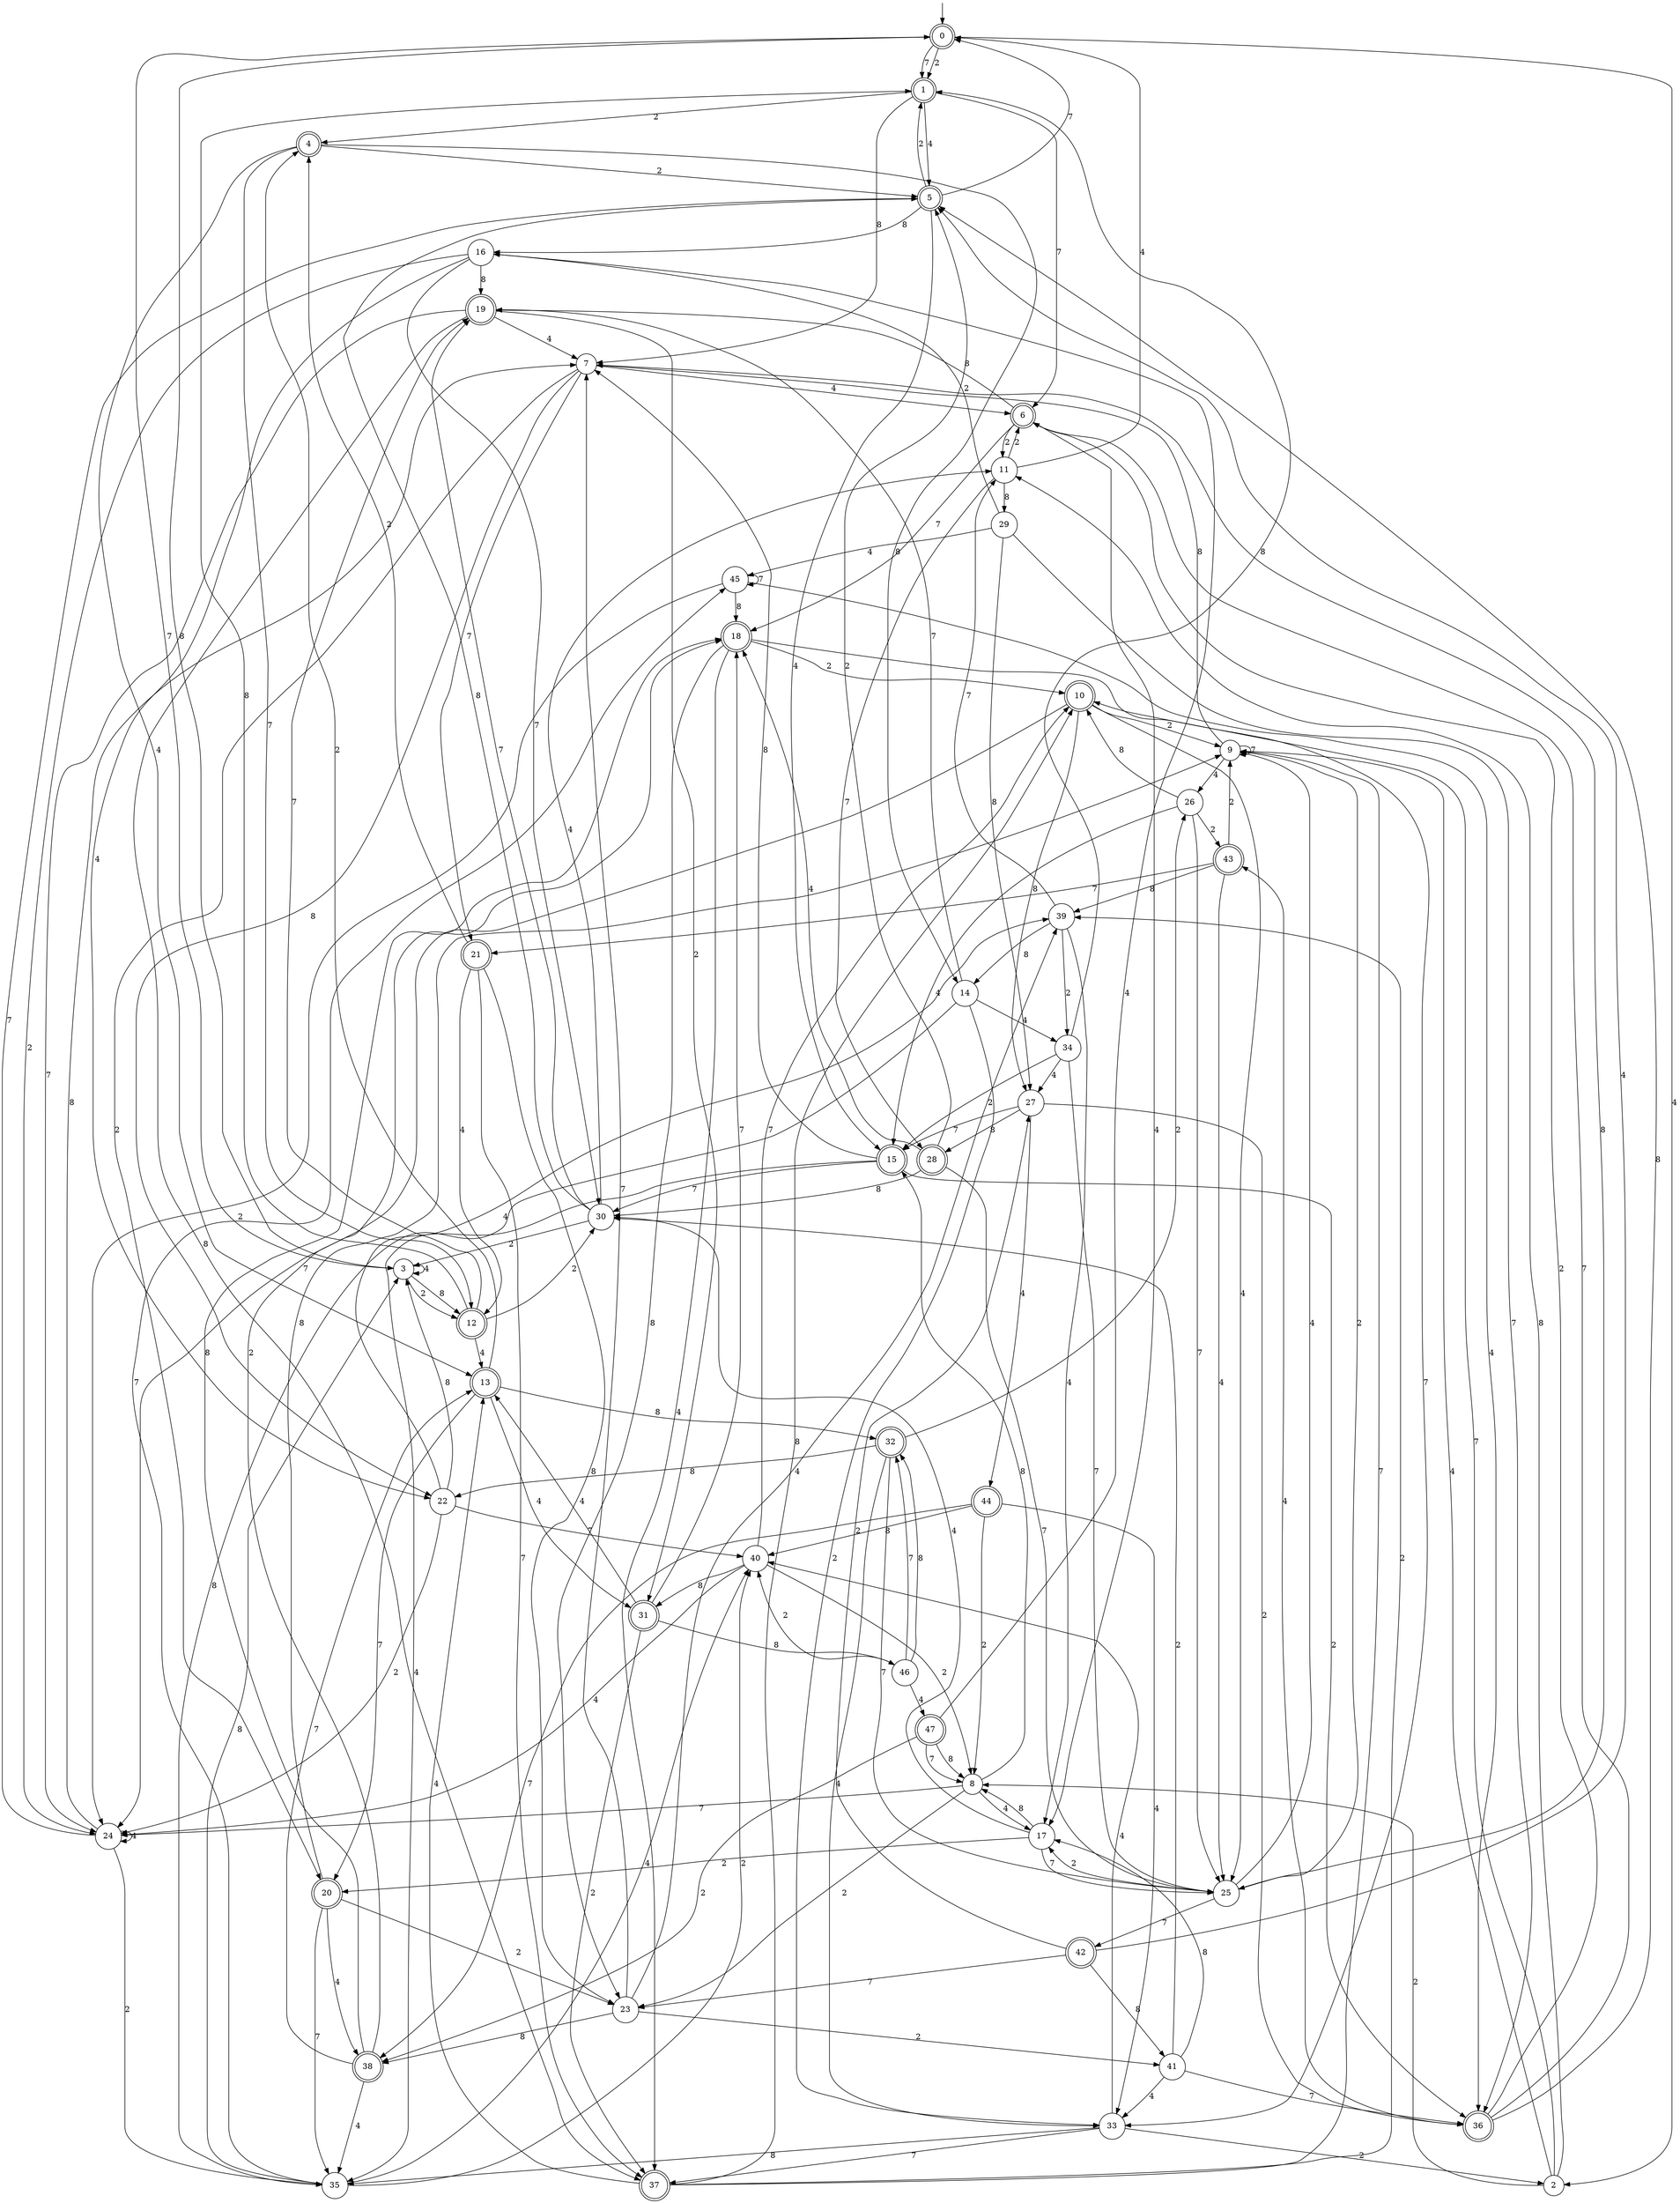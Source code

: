 digraph g {

	s0 [shape="doublecircle" label="0"];
	s1 [shape="doublecircle" label="1"];
	s2 [shape="circle" label="2"];
	s3 [shape="circle" label="3"];
	s4 [shape="doublecircle" label="4"];
	s5 [shape="doublecircle" label="5"];
	s6 [shape="doublecircle" label="6"];
	s7 [shape="circle" label="7"];
	s8 [shape="circle" label="8"];
	s9 [shape="circle" label="9"];
	s10 [shape="doublecircle" label="10"];
	s11 [shape="circle" label="11"];
	s12 [shape="doublecircle" label="12"];
	s13 [shape="doublecircle" label="13"];
	s14 [shape="circle" label="14"];
	s15 [shape="doublecircle" label="15"];
	s16 [shape="circle" label="16"];
	s17 [shape="circle" label="17"];
	s18 [shape="doublecircle" label="18"];
	s19 [shape="doublecircle" label="19"];
	s20 [shape="doublecircle" label="20"];
	s21 [shape="doublecircle" label="21"];
	s22 [shape="circle" label="22"];
	s23 [shape="circle" label="23"];
	s24 [shape="circle" label="24"];
	s25 [shape="circle" label="25"];
	s26 [shape="circle" label="26"];
	s27 [shape="circle" label="27"];
	s28 [shape="doublecircle" label="28"];
	s29 [shape="circle" label="29"];
	s30 [shape="circle" label="30"];
	s31 [shape="doublecircle" label="31"];
	s32 [shape="doublecircle" label="32"];
	s33 [shape="circle" label="33"];
	s34 [shape="circle" label="34"];
	s35 [shape="circle" label="35"];
	s36 [shape="doublecircle" label="36"];
	s37 [shape="doublecircle" label="37"];
	s38 [shape="doublecircle" label="38"];
	s39 [shape="circle" label="39"];
	s40 [shape="circle" label="40"];
	s41 [shape="circle" label="41"];
	s42 [shape="doublecircle" label="42"];
	s43 [shape="doublecircle" label="43"];
	s44 [shape="doublecircle" label="44"];
	s45 [shape="circle" label="45"];
	s46 [shape="circle" label="46"];
	s47 [shape="doublecircle" label="47"];
	s0 -> s1 [label="2"];
	s0 -> s2 [label="4"];
	s0 -> s1 [label="7"];
	s0 -> s3 [label="8"];
	s1 -> s4 [label="2"];
	s1 -> s5 [label="4"];
	s1 -> s6 [label="7"];
	s1 -> s7 [label="8"];
	s2 -> s8 [label="2"];
	s2 -> s9 [label="4"];
	s2 -> s10 [label="7"];
	s2 -> s11 [label="8"];
	s3 -> s12 [label="2"];
	s3 -> s3 [label="4"];
	s3 -> s0 [label="7"];
	s3 -> s12 [label="8"];
	s4 -> s5 [label="2"];
	s4 -> s13 [label="4"];
	s4 -> s12 [label="7"];
	s4 -> s14 [label="8"];
	s5 -> s1 [label="2"];
	s5 -> s15 [label="4"];
	s5 -> s0 [label="7"];
	s5 -> s16 [label="8"];
	s6 -> s11 [label="2"];
	s6 -> s17 [label="4"];
	s6 -> s18 [label="7"];
	s6 -> s19 [label="8"];
	s7 -> s20 [label="2"];
	s7 -> s6 [label="4"];
	s7 -> s21 [label="7"];
	s7 -> s22 [label="8"];
	s8 -> s23 [label="2"];
	s8 -> s17 [label="4"];
	s8 -> s24 [label="7"];
	s8 -> s15 [label="8"];
	s9 -> s25 [label="2"];
	s9 -> s26 [label="4"];
	s9 -> s9 [label="7"];
	s9 -> s7 [label="8"];
	s10 -> s9 [label="2"];
	s10 -> s25 [label="4"];
	s10 -> s24 [label="7"];
	s10 -> s27 [label="8"];
	s11 -> s6 [label="2"];
	s11 -> s0 [label="4"];
	s11 -> s28 [label="7"];
	s11 -> s29 [label="8"];
	s12 -> s30 [label="2"];
	s12 -> s13 [label="4"];
	s12 -> s19 [label="7"];
	s12 -> s1 [label="8"];
	s13 -> s4 [label="2"];
	s13 -> s31 [label="4"];
	s13 -> s20 [label="7"];
	s13 -> s32 [label="8"];
	s14 -> s33 [label="2"];
	s14 -> s34 [label="4"];
	s14 -> s19 [label="7"];
	s14 -> s35 [label="8"];
	s15 -> s36 [label="2"];
	s15 -> s35 [label="4"];
	s15 -> s30 [label="7"];
	s15 -> s7 [label="8"];
	s16 -> s24 [label="2"];
	s16 -> s22 [label="4"];
	s16 -> s30 [label="7"];
	s16 -> s19 [label="8"];
	s17 -> s20 [label="2"];
	s17 -> s30 [label="4"];
	s17 -> s25 [label="7"];
	s17 -> s8 [label="8"];
	s18 -> s10 [label="2"];
	s18 -> s37 [label="4"];
	s18 -> s33 [label="7"];
	s18 -> s23 [label="8"];
	s19 -> s31 [label="2"];
	s19 -> s7 [label="4"];
	s19 -> s24 [label="7"];
	s19 -> s37 [label="8"];
	s20 -> s23 [label="2"];
	s20 -> s38 [label="4"];
	s20 -> s35 [label="7"];
	s20 -> s9 [label="8"];
	s21 -> s4 [label="2"];
	s21 -> s12 [label="4"];
	s21 -> s37 [label="7"];
	s21 -> s23 [label="8"];
	s22 -> s24 [label="2"];
	s22 -> s39 [label="4"];
	s22 -> s40 [label="7"];
	s22 -> s3 [label="8"];
	s23 -> s41 [label="2"];
	s23 -> s39 [label="4"];
	s23 -> s7 [label="7"];
	s23 -> s38 [label="8"];
	s24 -> s35 [label="2"];
	s24 -> s24 [label="4"];
	s24 -> s5 [label="7"];
	s24 -> s7 [label="8"];
	s25 -> s17 [label="2"];
	s25 -> s9 [label="4"];
	s25 -> s42 [label="7"];
	s25 -> s7 [label="8"];
	s26 -> s43 [label="2"];
	s26 -> s15 [label="4"];
	s26 -> s25 [label="7"];
	s26 -> s10 [label="8"];
	s27 -> s36 [label="2"];
	s27 -> s44 [label="4"];
	s27 -> s15 [label="7"];
	s27 -> s28 [label="8"];
	s28 -> s5 [label="2"];
	s28 -> s18 [label="4"];
	s28 -> s25 [label="7"];
	s28 -> s30 [label="8"];
	s29 -> s16 [label="2"];
	s29 -> s45 [label="4"];
	s29 -> s36 [label="7"];
	s29 -> s27 [label="8"];
	s30 -> s3 [label="2"];
	s30 -> s11 [label="4"];
	s30 -> s19 [label="7"];
	s30 -> s5 [label="8"];
	s31 -> s37 [label="2"];
	s31 -> s13 [label="4"];
	s31 -> s18 [label="7"];
	s31 -> s46 [label="8"];
	s32 -> s26 [label="2"];
	s32 -> s33 [label="4"];
	s32 -> s25 [label="7"];
	s32 -> s22 [label="8"];
	s33 -> s2 [label="2"];
	s33 -> s40 [label="4"];
	s33 -> s37 [label="7"];
	s33 -> s35 [label="8"];
	s34 -> s15 [label="2"];
	s34 -> s27 [label="4"];
	s34 -> s25 [label="7"];
	s34 -> s1 [label="8"];
	s35 -> s40 [label="2"];
	s35 -> s40 [label="4"];
	s35 -> s45 [label="7"];
	s35 -> s3 [label="8"];
	s36 -> s6 [label="2"];
	s36 -> s43 [label="4"];
	s36 -> s6 [label="7"];
	s36 -> s5 [label="8"];
	s37 -> s39 [label="2"];
	s37 -> s13 [label="4"];
	s37 -> s9 [label="7"];
	s37 -> s10 [label="8"];
	s38 -> s18 [label="2"];
	s38 -> s35 [label="4"];
	s38 -> s13 [label="7"];
	s38 -> s18 [label="8"];
	s39 -> s34 [label="2"];
	s39 -> s17 [label="4"];
	s39 -> s11 [label="7"];
	s39 -> s14 [label="8"];
	s40 -> s8 [label="2"];
	s40 -> s24 [label="4"];
	s40 -> s10 [label="7"];
	s40 -> s31 [label="8"];
	s41 -> s30 [label="2"];
	s41 -> s33 [label="4"];
	s41 -> s36 [label="7"];
	s41 -> s17 [label="8"];
	s42 -> s27 [label="2"];
	s42 -> s5 [label="4"];
	s42 -> s23 [label="7"];
	s42 -> s41 [label="8"];
	s43 -> s9 [label="2"];
	s43 -> s25 [label="4"];
	s43 -> s21 [label="7"];
	s43 -> s39 [label="8"];
	s44 -> s8 [label="2"];
	s44 -> s33 [label="4"];
	s44 -> s38 [label="7"];
	s44 -> s40 [label="8"];
	s45 -> s24 [label="2"];
	s45 -> s36 [label="4"];
	s45 -> s45 [label="7"];
	s45 -> s18 [label="8"];
	s46 -> s40 [label="2"];
	s46 -> s47 [label="4"];
	s46 -> s32 [label="7"];
	s46 -> s32 [label="8"];
	s47 -> s38 [label="2"];
	s47 -> s16 [label="4"];
	s47 -> s8 [label="7"];
	s47 -> s8 [label="8"];

__start0 [label="" shape="none" width="0" height="0"];
__start0 -> s0;

}
